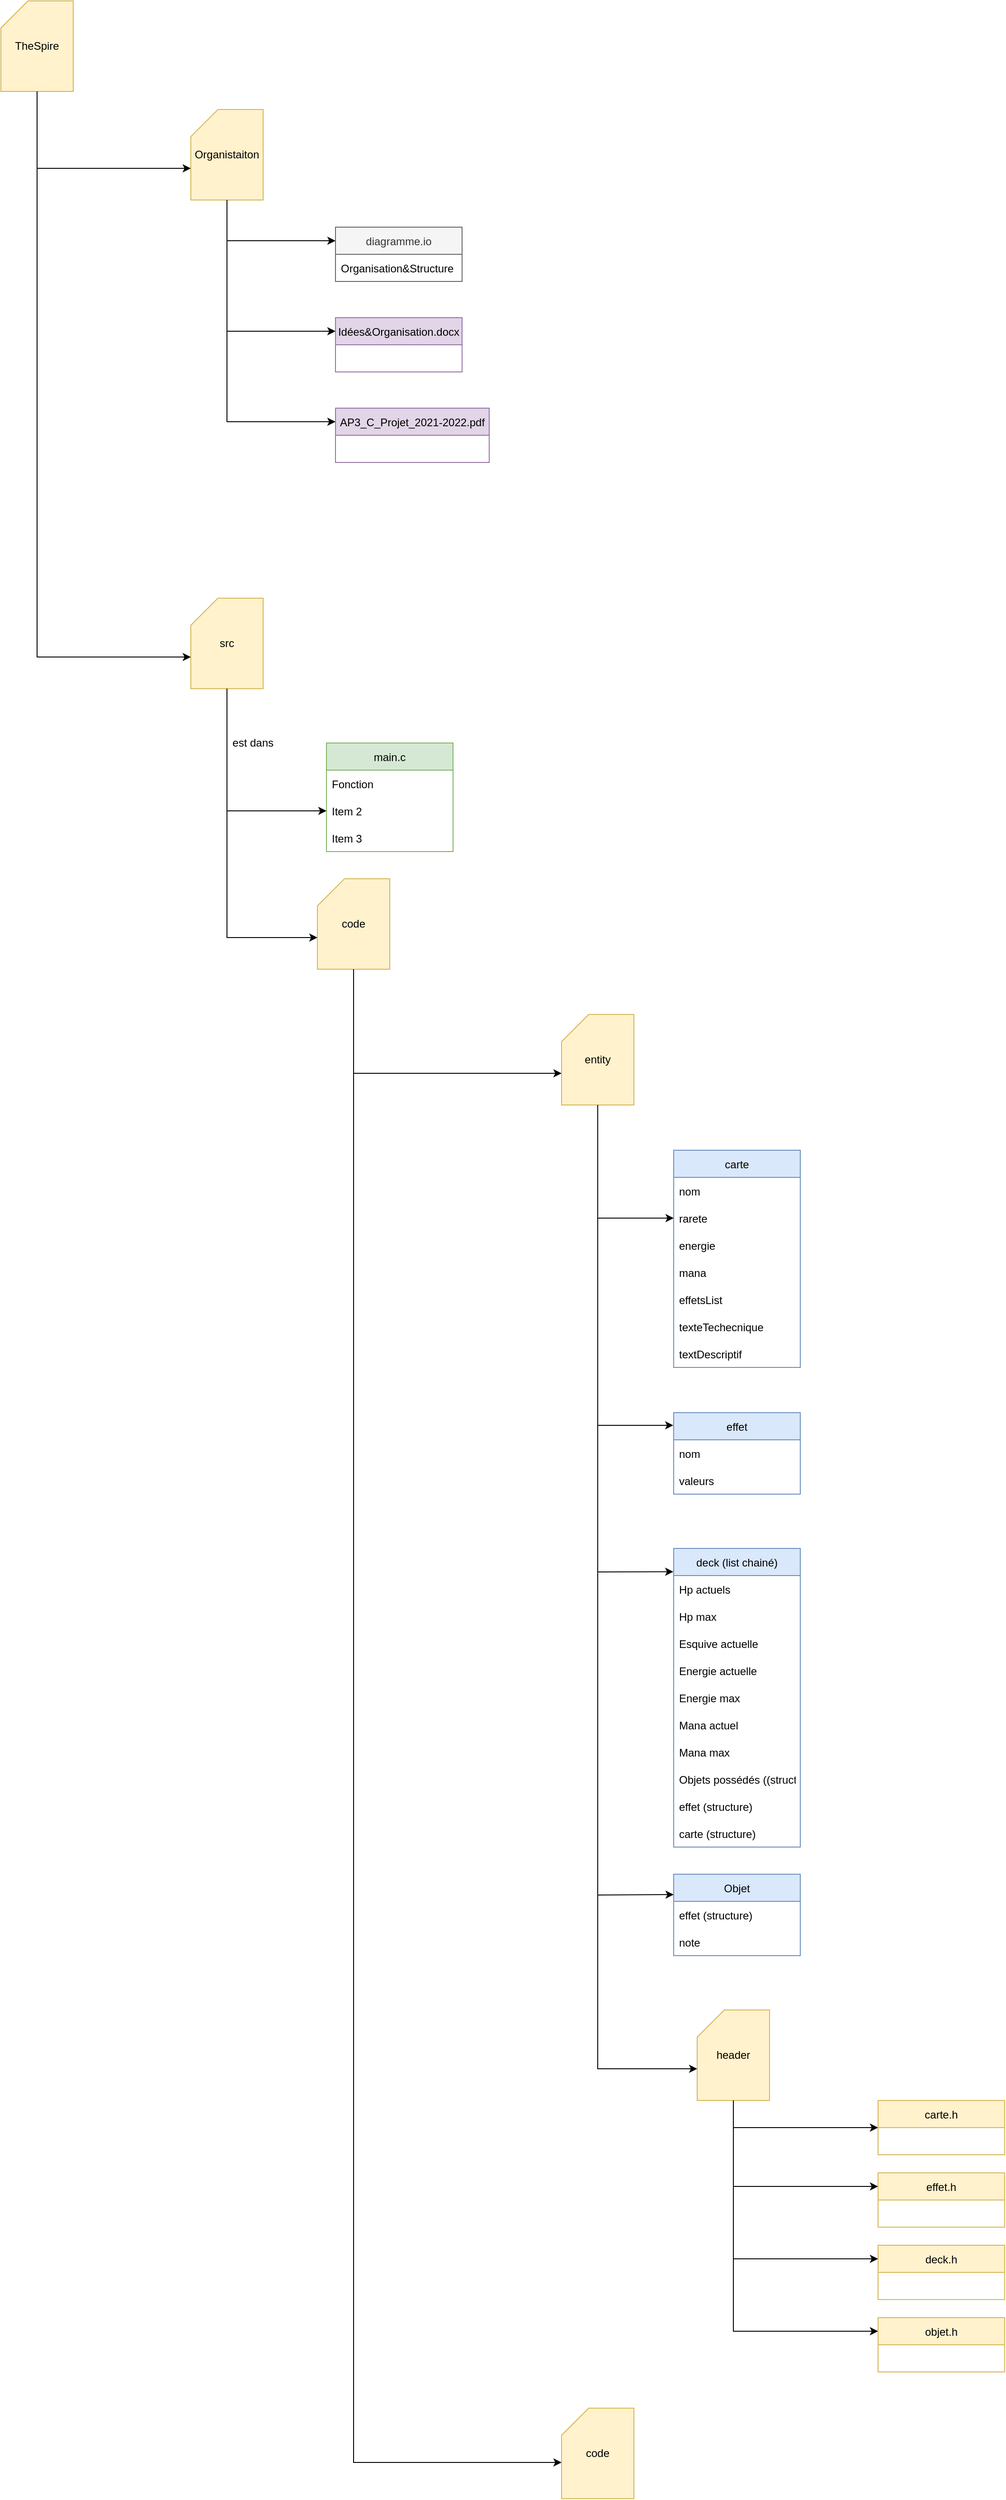 <mxfile version="18.0.1" type="device"><diagram id="Xu8fZ2DzwxK1tg6nVCTN" name="Organisation&amp;Structure"><mxGraphModel dx="1692" dy="1710" grid="1" gridSize="10" guides="1" tooltips="1" connect="1" arrows="1" fold="1" page="1" pageScale="1" pageWidth="827" pageHeight="1169" math="0" shadow="0"><root><mxCell id="0"/><mxCell id="1" parent="0"/><mxCell id="VKHFOhb967Uc09bPa1nT-7" value="src" style="shape=card;whiteSpace=wrap;html=1;fillColor=#fff2cc;strokeColor=#d6b656;" vertex="1" parent="1"><mxGeometry x="40" y="-30" width="80" height="100" as="geometry"/></mxCell><mxCell id="VKHFOhb967Uc09bPa1nT-8" value="main.c" style="swimlane;fontStyle=0;childLayout=stackLayout;horizontal=1;startSize=30;horizontalStack=0;resizeParent=1;resizeParentMax=0;resizeLast=0;collapsible=1;marginBottom=0;fillColor=#d5e8d4;strokeColor=#82b366;" vertex="1" parent="1"><mxGeometry x="190" y="130" width="140" height="120" as="geometry"/></mxCell><mxCell id="VKHFOhb967Uc09bPa1nT-9" value="Fonction" style="text;strokeColor=none;fillColor=none;align=left;verticalAlign=middle;spacingLeft=4;spacingRight=4;overflow=hidden;points=[[0,0.5],[1,0.5]];portConstraint=eastwest;rotatable=0;" vertex="1" parent="VKHFOhb967Uc09bPa1nT-8"><mxGeometry y="30" width="140" height="30" as="geometry"/></mxCell><mxCell id="VKHFOhb967Uc09bPa1nT-10" value="Item 2" style="text;strokeColor=none;fillColor=none;align=left;verticalAlign=middle;spacingLeft=4;spacingRight=4;overflow=hidden;points=[[0,0.5],[1,0.5]];portConstraint=eastwest;rotatable=0;" vertex="1" parent="VKHFOhb967Uc09bPa1nT-8"><mxGeometry y="60" width="140" height="30" as="geometry"/></mxCell><mxCell id="VKHFOhb967Uc09bPa1nT-11" value="Item 3" style="text;strokeColor=none;fillColor=none;align=left;verticalAlign=middle;spacingLeft=4;spacingRight=4;overflow=hidden;points=[[0,0.5],[1,0.5]];portConstraint=eastwest;rotatable=0;" vertex="1" parent="VKHFOhb967Uc09bPa1nT-8"><mxGeometry y="90" width="140" height="30" as="geometry"/></mxCell><mxCell id="VKHFOhb967Uc09bPa1nT-12" value="" style="endArrow=classic;html=1;rounded=0;exitX=0.5;exitY=1;exitDx=0;exitDy=0;exitPerimeter=0;entryX=0;entryY=0.5;entryDx=0;entryDy=0;" edge="1" parent="1" source="VKHFOhb967Uc09bPa1nT-7" target="VKHFOhb967Uc09bPa1nT-10"><mxGeometry width="50" height="50" relative="1" as="geometry"><mxPoint x="390" y="290" as="sourcePoint"/><mxPoint x="440" y="240" as="targetPoint"/><Array as="points"><mxPoint x="80" y="100"/><mxPoint x="80" y="205"/></Array></mxGeometry></mxCell><mxCell id="VKHFOhb967Uc09bPa1nT-13" value="est dans&amp;nbsp;" style="text;html=1;align=center;verticalAlign=middle;resizable=0;points=[];autosize=1;strokeColor=none;fillColor=none;" vertex="1" parent="1"><mxGeometry x="80" y="120" width="60" height="20" as="geometry"/></mxCell><mxCell id="VKHFOhb967Uc09bPa1nT-14" value="entity" style="shape=card;whiteSpace=wrap;html=1;fillColor=#fff2cc;strokeColor=#d6b656;" vertex="1" parent="1"><mxGeometry x="450" y="430" width="80" height="100" as="geometry"/></mxCell><mxCell id="VKHFOhb967Uc09bPa1nT-15" value="carte" style="swimlane;fontStyle=0;childLayout=stackLayout;horizontal=1;startSize=30;horizontalStack=0;resizeParent=1;resizeParentMax=0;resizeLast=0;collapsible=1;marginBottom=0;fillColor=#dae8fc;strokeColor=#6c8ebf;" vertex="1" parent="1"><mxGeometry x="574" y="580" width="140" height="240" as="geometry"/></mxCell><mxCell id="VKHFOhb967Uc09bPa1nT-16" value="nom    " style="text;strokeColor=none;fillColor=none;align=left;verticalAlign=middle;spacingLeft=4;spacingRight=4;overflow=hidden;points=[[0,0.5],[1,0.5]];portConstraint=eastwest;rotatable=0;" vertex="1" parent="VKHFOhb967Uc09bPa1nT-15"><mxGeometry y="30" width="140" height="30" as="geometry"/></mxCell><mxCell id="VKHFOhb967Uc09bPa1nT-17" value="rarete" style="text;strokeColor=none;fillColor=none;align=left;verticalAlign=middle;spacingLeft=4;spacingRight=4;overflow=hidden;points=[[0,0.5],[1,0.5]];portConstraint=eastwest;rotatable=0;" vertex="1" parent="VKHFOhb967Uc09bPa1nT-15"><mxGeometry y="60" width="140" height="30" as="geometry"/></mxCell><mxCell id="VKHFOhb967Uc09bPa1nT-18" value="energie" style="text;strokeColor=none;fillColor=none;align=left;verticalAlign=middle;spacingLeft=4;spacingRight=4;overflow=hidden;points=[[0,0.5],[1,0.5]];portConstraint=eastwest;rotatable=0;" vertex="1" parent="VKHFOhb967Uc09bPa1nT-15"><mxGeometry y="90" width="140" height="30" as="geometry"/></mxCell><mxCell id="VKHFOhb967Uc09bPa1nT-21" value="mana" style="text;strokeColor=none;fillColor=none;align=left;verticalAlign=middle;spacingLeft=4;spacingRight=4;overflow=hidden;points=[[0,0.5],[1,0.5]];portConstraint=eastwest;rotatable=0;" vertex="1" parent="VKHFOhb967Uc09bPa1nT-15"><mxGeometry y="120" width="140" height="30" as="geometry"/></mxCell><mxCell id="VKHFOhb967Uc09bPa1nT-23" value="effetsList" style="text;strokeColor=none;fillColor=none;align=left;verticalAlign=middle;spacingLeft=4;spacingRight=4;overflow=hidden;points=[[0,0.5],[1,0.5]];portConstraint=eastwest;rotatable=0;" vertex="1" parent="VKHFOhb967Uc09bPa1nT-15"><mxGeometry y="150" width="140" height="30" as="geometry"/></mxCell><mxCell id="VKHFOhb967Uc09bPa1nT-24" value="texteTechecnique" style="text;strokeColor=none;fillColor=none;align=left;verticalAlign=middle;spacingLeft=4;spacingRight=4;overflow=hidden;points=[[0,0.5],[1,0.5]];portConstraint=eastwest;rotatable=0;" vertex="1" parent="VKHFOhb967Uc09bPa1nT-15"><mxGeometry y="180" width="140" height="30" as="geometry"/></mxCell><mxCell id="VKHFOhb967Uc09bPa1nT-22" value="textDescriptif" style="text;strokeColor=none;fillColor=none;align=left;verticalAlign=middle;spacingLeft=4;spacingRight=4;overflow=hidden;points=[[0,0.5],[1,0.5]];portConstraint=eastwest;rotatable=0;" vertex="1" parent="VKHFOhb967Uc09bPa1nT-15"><mxGeometry y="210" width="140" height="30" as="geometry"/></mxCell><mxCell id="VKHFOhb967Uc09bPa1nT-19" value="" style="endArrow=classic;html=1;rounded=0;exitX=0.5;exitY=1;exitDx=0;exitDy=0;exitPerimeter=0;" edge="1" parent="1" source="VKHFOhb967Uc09bPa1nT-7"><mxGeometry width="50" height="50" relative="1" as="geometry"><mxPoint x="390" y="280" as="sourcePoint"/><mxPoint x="180" y="345" as="targetPoint"/><Array as="points"><mxPoint x="80" y="345"/></Array></mxGeometry></mxCell><mxCell id="VKHFOhb967Uc09bPa1nT-20" value="" style="endArrow=classic;html=1;rounded=0;exitX=0.5;exitY=1;exitDx=0;exitDy=0;exitPerimeter=0;entryX=0;entryY=0.5;entryDx=0;entryDy=0;" edge="1" parent="1" source="VKHFOhb967Uc09bPa1nT-14" target="VKHFOhb967Uc09bPa1nT-17"><mxGeometry width="50" height="50" relative="1" as="geometry"><mxPoint x="620" y="580" as="sourcePoint"/><mxPoint x="670" y="530" as="targetPoint"/><Array as="points"><mxPoint x="490" y="655"/></Array></mxGeometry></mxCell><mxCell id="VKHFOhb967Uc09bPa1nT-25" value="deck (list chainé)" style="swimlane;fontStyle=0;childLayout=stackLayout;horizontal=1;startSize=30;horizontalStack=0;resizeParent=1;resizeParentMax=0;resizeLast=0;collapsible=1;marginBottom=0;fillColor=#dae8fc;strokeColor=#6c8ebf;" vertex="1" parent="1"><mxGeometry x="574" y="1020" width="140" height="330" as="geometry"/></mxCell><mxCell id="VKHFOhb967Uc09bPa1nT-26" value="Hp actuels" style="text;strokeColor=none;fillColor=none;align=left;verticalAlign=middle;spacingLeft=4;spacingRight=4;overflow=hidden;points=[[0,0.5],[1,0.5]];portConstraint=eastwest;rotatable=0;" vertex="1" parent="VKHFOhb967Uc09bPa1nT-25"><mxGeometry y="30" width="140" height="30" as="geometry"/></mxCell><mxCell id="VKHFOhb967Uc09bPa1nT-27" value="Hp max" style="text;strokeColor=none;fillColor=none;align=left;verticalAlign=middle;spacingLeft=4;spacingRight=4;overflow=hidden;points=[[0,0.5],[1,0.5]];portConstraint=eastwest;rotatable=0;" vertex="1" parent="VKHFOhb967Uc09bPa1nT-25"><mxGeometry y="60" width="140" height="30" as="geometry"/></mxCell><mxCell id="VKHFOhb967Uc09bPa1nT-42" value="Esquive actuelle" style="text;strokeColor=none;fillColor=none;align=left;verticalAlign=middle;spacingLeft=4;spacingRight=4;overflow=hidden;points=[[0,0.5],[1,0.5]];portConstraint=eastwest;rotatable=0;" vertex="1" parent="VKHFOhb967Uc09bPa1nT-25"><mxGeometry y="90" width="140" height="30" as="geometry"/></mxCell><mxCell id="VKHFOhb967Uc09bPa1nT-41" value="Energie actuelle" style="text;strokeColor=none;fillColor=none;align=left;verticalAlign=middle;spacingLeft=4;spacingRight=4;overflow=hidden;points=[[0,0.5],[1,0.5]];portConstraint=eastwest;rotatable=0;" vertex="1" parent="VKHFOhb967Uc09bPa1nT-25"><mxGeometry y="120" width="140" height="30" as="geometry"/></mxCell><mxCell id="VKHFOhb967Uc09bPa1nT-43" value="Energie max" style="text;strokeColor=none;fillColor=none;align=left;verticalAlign=middle;spacingLeft=4;spacingRight=4;overflow=hidden;points=[[0,0.5],[1,0.5]];portConstraint=eastwest;rotatable=0;" vertex="1" parent="VKHFOhb967Uc09bPa1nT-25"><mxGeometry y="150" width="140" height="30" as="geometry"/></mxCell><mxCell id="VKHFOhb967Uc09bPa1nT-40" value="Mana actuel" style="text;strokeColor=none;fillColor=none;align=left;verticalAlign=middle;spacingLeft=4;spacingRight=4;overflow=hidden;points=[[0,0.5],[1,0.5]];portConstraint=eastwest;rotatable=0;" vertex="1" parent="VKHFOhb967Uc09bPa1nT-25"><mxGeometry y="180" width="140" height="30" as="geometry"/></mxCell><mxCell id="VKHFOhb967Uc09bPa1nT-44" value="Mana max" style="text;strokeColor=none;fillColor=none;align=left;verticalAlign=middle;spacingLeft=4;spacingRight=4;overflow=hidden;points=[[0,0.5],[1,0.5]];portConstraint=eastwest;rotatable=0;" vertex="1" parent="VKHFOhb967Uc09bPa1nT-25"><mxGeometry y="210" width="140" height="30" as="geometry"/></mxCell><mxCell id="VKHFOhb967Uc09bPa1nT-45" value="Objets possédés ((structure*)" style="text;strokeColor=none;fillColor=none;align=left;verticalAlign=middle;spacingLeft=4;spacingRight=4;overflow=hidden;points=[[0,0.5],[1,0.5]];portConstraint=eastwest;rotatable=0;" vertex="1" parent="VKHFOhb967Uc09bPa1nT-25"><mxGeometry y="240" width="140" height="30" as="geometry"/></mxCell><mxCell id="VKHFOhb967Uc09bPa1nT-46" value="effet (structure)" style="text;strokeColor=none;fillColor=none;align=left;verticalAlign=middle;spacingLeft=4;spacingRight=4;overflow=hidden;points=[[0,0.5],[1,0.5]];portConstraint=eastwest;rotatable=0;" vertex="1" parent="VKHFOhb967Uc09bPa1nT-25"><mxGeometry y="270" width="140" height="30" as="geometry"/></mxCell><mxCell id="VKHFOhb967Uc09bPa1nT-28" value="carte (structure)" style="text;strokeColor=none;fillColor=none;align=left;verticalAlign=middle;spacingLeft=4;spacingRight=4;overflow=hidden;points=[[0,0.5],[1,0.5]];portConstraint=eastwest;rotatable=0;" vertex="1" parent="VKHFOhb967Uc09bPa1nT-25"><mxGeometry y="300" width="140" height="30" as="geometry"/></mxCell><mxCell id="VKHFOhb967Uc09bPa1nT-33" value="" style="endArrow=classic;html=1;rounded=0;entryX=-0.003;entryY=0.078;entryDx=0;entryDy=0;entryPerimeter=0;" edge="1" parent="1" target="VKHFOhb967Uc09bPa1nT-25"><mxGeometry width="50" height="50" relative="1" as="geometry"><mxPoint x="490" y="540" as="sourcePoint"/><mxPoint x="490" y="810" as="targetPoint"/><Array as="points"><mxPoint x="490" y="879"/><mxPoint x="490" y="920"/><mxPoint x="490" y="1046"/></Array></mxGeometry></mxCell><mxCell id="VKHFOhb967Uc09bPa1nT-34" value="effet" style="swimlane;fontStyle=0;childLayout=stackLayout;horizontal=1;startSize=30;horizontalStack=0;resizeParent=1;resizeParentMax=0;resizeLast=0;collapsible=1;marginBottom=0;fillColor=#dae8fc;strokeColor=#6c8ebf;" vertex="1" parent="1"><mxGeometry x="574" y="870" width="140" height="90" as="geometry"/></mxCell><mxCell id="VKHFOhb967Uc09bPa1nT-35" value="nom    " style="text;strokeColor=none;fillColor=none;align=left;verticalAlign=middle;spacingLeft=4;spacingRight=4;overflow=hidden;points=[[0,0.5],[1,0.5]];portConstraint=eastwest;rotatable=0;" vertex="1" parent="VKHFOhb967Uc09bPa1nT-34"><mxGeometry y="30" width="140" height="30" as="geometry"/></mxCell><mxCell id="VKHFOhb967Uc09bPa1nT-36" value="valeurs" style="text;strokeColor=none;fillColor=none;align=left;verticalAlign=middle;spacingLeft=4;spacingRight=4;overflow=hidden;points=[[0,0.5],[1,0.5]];portConstraint=eastwest;rotatable=0;" vertex="1" parent="VKHFOhb967Uc09bPa1nT-34"><mxGeometry y="60" width="140" height="30" as="geometry"/></mxCell><mxCell id="VKHFOhb967Uc09bPa1nT-38" value="" style="endArrow=classic;html=1;rounded=0;entryX=-0.003;entryY=0.155;entryDx=0;entryDy=0;entryPerimeter=0;" edge="1" parent="1" target="VKHFOhb967Uc09bPa1nT-34"><mxGeometry width="50" height="50" relative="1" as="geometry"><mxPoint x="490" y="540" as="sourcePoint"/><mxPoint x="490" y="760" as="targetPoint"/><Array as="points"><mxPoint x="490" y="884"/></Array></mxGeometry></mxCell><mxCell id="VKHFOhb967Uc09bPa1nT-47" value="Objet" style="swimlane;fontStyle=0;childLayout=stackLayout;horizontal=1;startSize=30;horizontalStack=0;resizeParent=1;resizeParentMax=0;resizeLast=0;collapsible=1;marginBottom=0;fillColor=#dae8fc;strokeColor=#6c8ebf;" vertex="1" parent="1"><mxGeometry x="574" y="1380" width="140" height="90" as="geometry"/></mxCell><mxCell id="VKHFOhb967Uc09bPa1nT-48" value="effet (structure)" style="text;strokeColor=none;fillColor=none;align=left;verticalAlign=middle;spacingLeft=4;spacingRight=4;overflow=hidden;points=[[0,0.5],[1,0.5]];portConstraint=eastwest;rotatable=0;" vertex="1" parent="VKHFOhb967Uc09bPa1nT-47"><mxGeometry y="30" width="140" height="30" as="geometry"/></mxCell><mxCell id="VKHFOhb967Uc09bPa1nT-49" value="note" style="text;strokeColor=none;fillColor=none;align=left;verticalAlign=middle;spacingLeft=4;spacingRight=4;overflow=hidden;points=[[0,0.5],[1,0.5]];portConstraint=eastwest;rotatable=0;" vertex="1" parent="VKHFOhb967Uc09bPa1nT-47"><mxGeometry y="60" width="140" height="30" as="geometry"/></mxCell><mxCell id="VKHFOhb967Uc09bPa1nT-50" value="" style="endArrow=classic;html=1;rounded=0;entryX=0;entryY=0.25;entryDx=0;entryDy=0;" edge="1" parent="1" target="VKHFOhb967Uc09bPa1nT-47"><mxGeometry width="50" height="50" relative="1" as="geometry"><mxPoint x="490" y="540" as="sourcePoint"/><mxPoint x="490" y="1230" as="targetPoint"/><Array as="points"><mxPoint x="490" y="1403"/></Array></mxGeometry></mxCell><mxCell id="VKHFOhb967Uc09bPa1nT-51" value="code" style="shape=card;whiteSpace=wrap;html=1;fillColor=#fff2cc;strokeColor=#d6b656;" vertex="1" parent="1"><mxGeometry x="450" y="1970" width="80" height="100" as="geometry"/></mxCell><mxCell id="VKHFOhb967Uc09bPa1nT-52" value="code" style="shape=card;whiteSpace=wrap;html=1;fillColor=#fff2cc;strokeColor=#d6b656;" vertex="1" parent="1"><mxGeometry x="180" y="280" width="80" height="100" as="geometry"/></mxCell><mxCell id="VKHFOhb967Uc09bPa1nT-53" value="" style="endArrow=classic;html=1;rounded=0;exitX=0.5;exitY=1;exitDx=0;exitDy=0;exitPerimeter=0;entryX=0;entryY=0;entryDx=0;entryDy=65;entryPerimeter=0;" edge="1" parent="1" source="VKHFOhb967Uc09bPa1nT-52" target="VKHFOhb967Uc09bPa1nT-14"><mxGeometry width="50" height="50" relative="1" as="geometry"><mxPoint x="630" y="480" as="sourcePoint"/><mxPoint x="220" y="470" as="targetPoint"/><Array as="points"><mxPoint x="220" y="495"/></Array></mxGeometry></mxCell><mxCell id="VKHFOhb967Uc09bPa1nT-54" value="" style="endArrow=classic;html=1;rounded=0;exitX=0.5;exitY=1;exitDx=0;exitDy=0;exitPerimeter=0;entryX=0;entryY=0.6;entryDx=0;entryDy=0;entryPerimeter=0;" edge="1" parent="1" source="VKHFOhb967Uc09bPa1nT-52" target="VKHFOhb967Uc09bPa1nT-51"><mxGeometry width="50" height="50" relative="1" as="geometry"><mxPoint x="230" y="390" as="sourcePoint"/><mxPoint x="220" y="1690" as="targetPoint"/><Array as="points"><mxPoint x="220" y="2030"/></Array></mxGeometry></mxCell><mxCell id="VKHFOhb967Uc09bPa1nT-55" value="TheSpire" style="shape=card;whiteSpace=wrap;html=1;fillColor=#fff2cc;strokeColor=#d6b656;" vertex="1" parent="1"><mxGeometry x="-170" y="-690" width="80" height="100" as="geometry"/></mxCell><mxCell id="VKHFOhb967Uc09bPa1nT-58" value="diagramme.io" style="swimlane;fontStyle=0;childLayout=stackLayout;horizontal=1;startSize=30;horizontalStack=0;resizeParent=1;resizeParentMax=0;resizeLast=0;collapsible=1;marginBottom=0;fillColor=#f5f5f5;fontColor=#333333;strokeColor=#666666;" vertex="1" parent="1"><mxGeometry x="200" y="-440" width="140" height="60" as="geometry"/></mxCell><mxCell id="VKHFOhb967Uc09bPa1nT-59" value="Organisation&amp;Structure" style="text;strokeColor=none;fillColor=none;align=left;verticalAlign=middle;spacingLeft=4;spacingRight=4;overflow=hidden;points=[[0,0.5],[1,0.5]];portConstraint=eastwest;rotatable=0;" vertex="1" parent="VKHFOhb967Uc09bPa1nT-58"><mxGeometry y="30" width="140" height="30" as="geometry"/></mxCell><mxCell id="VKHFOhb967Uc09bPa1nT-62" value="Organistaiton" style="shape=card;whiteSpace=wrap;html=1;fillColor=#fff2cc;strokeColor=#d6b656;" vertex="1" parent="1"><mxGeometry x="40" y="-570" width="80" height="100" as="geometry"/></mxCell><mxCell id="VKHFOhb967Uc09bPa1nT-63" value="" style="endArrow=classic;html=1;rounded=0;exitX=0.5;exitY=1;exitDx=0;exitDy=0;exitPerimeter=0;entryX=0;entryY=0;entryDx=0;entryDy=65;entryPerimeter=0;" edge="1" parent="1" source="VKHFOhb967Uc09bPa1nT-55" target="VKHFOhb967Uc09bPa1nT-62"><mxGeometry width="50" height="50" relative="1" as="geometry"><mxPoint x="180" y="-140" as="sourcePoint"/><mxPoint x="230" y="-190" as="targetPoint"/><Array as="points"><mxPoint x="-130" y="-505"/></Array></mxGeometry></mxCell><mxCell id="VKHFOhb967Uc09bPa1nT-64" value="Idées&amp;Organisation.docx" style="swimlane;fontStyle=0;childLayout=stackLayout;horizontal=1;startSize=30;horizontalStack=0;resizeParent=1;resizeParentMax=0;resizeLast=0;collapsible=1;marginBottom=0;fillColor=#e1d5e7;strokeColor=#9673a6;" vertex="1" parent="1"><mxGeometry x="200" y="-340" width="140" height="60" as="geometry"/></mxCell><mxCell id="VKHFOhb967Uc09bPa1nT-66" value="AP3_C_Projet_2021-2022.pdf" style="swimlane;fontStyle=0;childLayout=stackLayout;horizontal=1;startSize=30;horizontalStack=0;resizeParent=1;resizeParentMax=0;resizeLast=0;collapsible=1;marginBottom=0;fillColor=#e1d5e7;strokeColor=#9673a6;" vertex="1" parent="1"><mxGeometry x="200" y="-240" width="170" height="60" as="geometry"/></mxCell><mxCell id="VKHFOhb967Uc09bPa1nT-67" value="" style="endArrow=classic;html=1;rounded=0;exitX=0.5;exitY=1;exitDx=0;exitDy=0;exitPerimeter=0;entryX=0;entryY=0.25;entryDx=0;entryDy=0;" edge="1" parent="1" source="VKHFOhb967Uc09bPa1nT-62" target="VKHFOhb967Uc09bPa1nT-58"><mxGeometry width="50" height="50" relative="1" as="geometry"><mxPoint x="180" y="-140" as="sourcePoint"/><mxPoint x="230" y="-190" as="targetPoint"/><Array as="points"><mxPoint x="80" y="-425"/></Array></mxGeometry></mxCell><mxCell id="VKHFOhb967Uc09bPa1nT-68" value="" style="endArrow=classic;html=1;rounded=0;exitX=0.5;exitY=1;exitDx=0;exitDy=0;exitPerimeter=0;entryX=0;entryY=0.25;entryDx=0;entryDy=0;" edge="1" parent="1" source="VKHFOhb967Uc09bPa1nT-62" target="VKHFOhb967Uc09bPa1nT-64"><mxGeometry width="50" height="50" relative="1" as="geometry"><mxPoint x="150" y="-220" as="sourcePoint"/><mxPoint x="230" y="-190" as="targetPoint"/><Array as="points"><mxPoint x="80" y="-325"/></Array></mxGeometry></mxCell><mxCell id="VKHFOhb967Uc09bPa1nT-69" value="" style="endArrow=classic;html=1;rounded=0;entryX=0;entryY=0.25;entryDx=0;entryDy=0;" edge="1" parent="1" target="VKHFOhb967Uc09bPa1nT-66"><mxGeometry width="50" height="50" relative="1" as="geometry"><mxPoint x="80" y="-470" as="sourcePoint"/><mxPoint x="230" y="-190" as="targetPoint"/><Array as="points"><mxPoint x="80" y="-225"/></Array></mxGeometry></mxCell><mxCell id="VKHFOhb967Uc09bPa1nT-70" value="" style="endArrow=classic;html=1;rounded=0;exitX=0.5;exitY=1;exitDx=0;exitDy=0;exitPerimeter=0;entryX=0;entryY=0;entryDx=0;entryDy=65;entryPerimeter=0;" edge="1" parent="1" source="VKHFOhb967Uc09bPa1nT-55" target="VKHFOhb967Uc09bPa1nT-7"><mxGeometry width="50" height="50" relative="1" as="geometry"><mxPoint x="180" y="-140" as="sourcePoint"/><mxPoint x="230" y="-190" as="targetPoint"/><Array as="points"><mxPoint x="-130" y="35"/></Array></mxGeometry></mxCell><mxCell id="VKHFOhb967Uc09bPa1nT-71" value="header" style="shape=card;whiteSpace=wrap;html=1;fillColor=#fff2cc;strokeColor=#d6b656;" vertex="1" parent="1"><mxGeometry x="600" y="1530" width="80" height="100" as="geometry"/></mxCell><mxCell id="VKHFOhb967Uc09bPa1nT-72" value="" style="endArrow=classic;html=1;rounded=0;exitX=0.5;exitY=1;exitDx=0;exitDy=0;exitPerimeter=0;entryX=0;entryY=0;entryDx=0;entryDy=65;entryPerimeter=0;" edge="1" parent="1" source="VKHFOhb967Uc09bPa1nT-14" target="VKHFOhb967Uc09bPa1nT-71"><mxGeometry width="50" height="50" relative="1" as="geometry"><mxPoint x="740" y="1140" as="sourcePoint"/><mxPoint x="790" y="1090" as="targetPoint"/><Array as="points"><mxPoint x="490" y="1595"/></Array></mxGeometry></mxCell><mxCell id="VKHFOhb967Uc09bPa1nT-73" value="carte.h" style="swimlane;fontStyle=0;childLayout=stackLayout;horizontal=1;startSize=30;horizontalStack=0;resizeParent=1;resizeParentMax=0;resizeLast=0;collapsible=1;marginBottom=0;fillColor=#fff2cc;strokeColor=#d6b656;" vertex="1" parent="1"><mxGeometry x="800" y="1630" width="140" height="60" as="geometry"/></mxCell><mxCell id="VKHFOhb967Uc09bPa1nT-77" value="effet.h" style="swimlane;fontStyle=0;childLayout=stackLayout;horizontal=1;startSize=30;horizontalStack=0;resizeParent=1;resizeParentMax=0;resizeLast=0;collapsible=1;marginBottom=0;fillColor=#fff2cc;strokeColor=#d6b656;" vertex="1" parent="1"><mxGeometry x="800" y="1710" width="140" height="60" as="geometry"/></mxCell><mxCell id="VKHFOhb967Uc09bPa1nT-78" value="deck.h" style="swimlane;fontStyle=0;childLayout=stackLayout;horizontal=1;startSize=30;horizontalStack=0;resizeParent=1;resizeParentMax=0;resizeLast=0;collapsible=1;marginBottom=0;fillColor=#fff2cc;strokeColor=#d6b656;" vertex="1" parent="1"><mxGeometry x="800" y="1790" width="140" height="60" as="geometry"/></mxCell><mxCell id="VKHFOhb967Uc09bPa1nT-79" value="objet.h" style="swimlane;fontStyle=0;childLayout=stackLayout;horizontal=1;startSize=30;horizontalStack=0;resizeParent=1;resizeParentMax=0;resizeLast=0;collapsible=1;marginBottom=0;fillColor=#fff2cc;strokeColor=#d6b656;" vertex="1" parent="1"><mxGeometry x="800" y="1870" width="140" height="60" as="geometry"/></mxCell><mxCell id="VKHFOhb967Uc09bPa1nT-80" value="" style="endArrow=classic;html=1;rounded=0;exitX=0.5;exitY=1;exitDx=0;exitDy=0;exitPerimeter=0;entryX=0;entryY=0.5;entryDx=0;entryDy=0;" edge="1" parent="1" source="VKHFOhb967Uc09bPa1nT-71" target="VKHFOhb967Uc09bPa1nT-73"><mxGeometry width="50" height="50" relative="1" as="geometry"><mxPoint x="920" y="1830" as="sourcePoint"/><mxPoint x="970" y="1780" as="targetPoint"/><Array as="points"><mxPoint x="640" y="1660"/></Array></mxGeometry></mxCell><mxCell id="VKHFOhb967Uc09bPa1nT-81" value="" style="endArrow=classic;html=1;rounded=0;exitX=0.5;exitY=1;exitDx=0;exitDy=0;exitPerimeter=0;entryX=0;entryY=0.25;entryDx=0;entryDy=0;" edge="1" parent="1" source="VKHFOhb967Uc09bPa1nT-71" target="VKHFOhb967Uc09bPa1nT-77"><mxGeometry width="50" height="50" relative="1" as="geometry"><mxPoint x="920" y="1830" as="sourcePoint"/><mxPoint x="800" y="1750" as="targetPoint"/><Array as="points"><mxPoint x="640" y="1725"/></Array></mxGeometry></mxCell><mxCell id="VKHFOhb967Uc09bPa1nT-82" value="" style="endArrow=classic;html=1;rounded=0;exitX=0.5;exitY=1;exitDx=0;exitDy=0;exitPerimeter=0;entryX=0;entryY=0.25;entryDx=0;entryDy=0;" edge="1" parent="1" source="VKHFOhb967Uc09bPa1nT-71" target="VKHFOhb967Uc09bPa1nT-78"><mxGeometry width="50" height="50" relative="1" as="geometry"><mxPoint x="920" y="1830" as="sourcePoint"/><mxPoint x="970" y="1780" as="targetPoint"/><Array as="points"><mxPoint x="640" y="1805"/></Array></mxGeometry></mxCell><mxCell id="VKHFOhb967Uc09bPa1nT-83" value="" style="endArrow=classic;html=1;rounded=0;exitX=0.5;exitY=1;exitDx=0;exitDy=0;exitPerimeter=0;entryX=0;entryY=0.25;entryDx=0;entryDy=0;" edge="1" parent="1" source="VKHFOhb967Uc09bPa1nT-71" target="VKHFOhb967Uc09bPa1nT-79"><mxGeometry width="50" height="50" relative="1" as="geometry"><mxPoint x="920" y="1830" as="sourcePoint"/><mxPoint x="970" y="1780" as="targetPoint"/><Array as="points"><mxPoint x="640" y="1885"/></Array></mxGeometry></mxCell></root></mxGraphModel></diagram></mxfile>